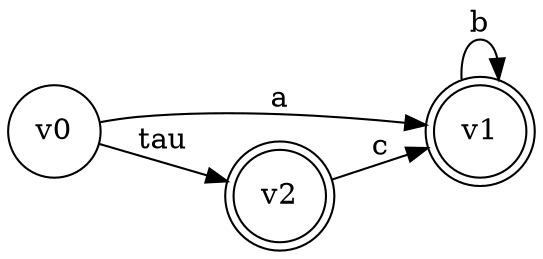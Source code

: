digraph DFA {
	graph [rankdir="LR"];
	node [shape="circle"];
	0 [label="v0" isInitial=true isAccepting=false isError=false];
	1 [label="v1" isInitial=false isAccepting=true isError=false shape="doublecircle"];
	2 [label="v2" isInitial=false isAccepting=true isError=false shape="doublecircle"];
	0 -> 1 [label="a" letter="a"];
	1 -> 1 [label="b" letter="b"];
	0 -> 2 [label="tau" letter="tau"];
	2 -> 1 [label="c" letter="c"];
}
